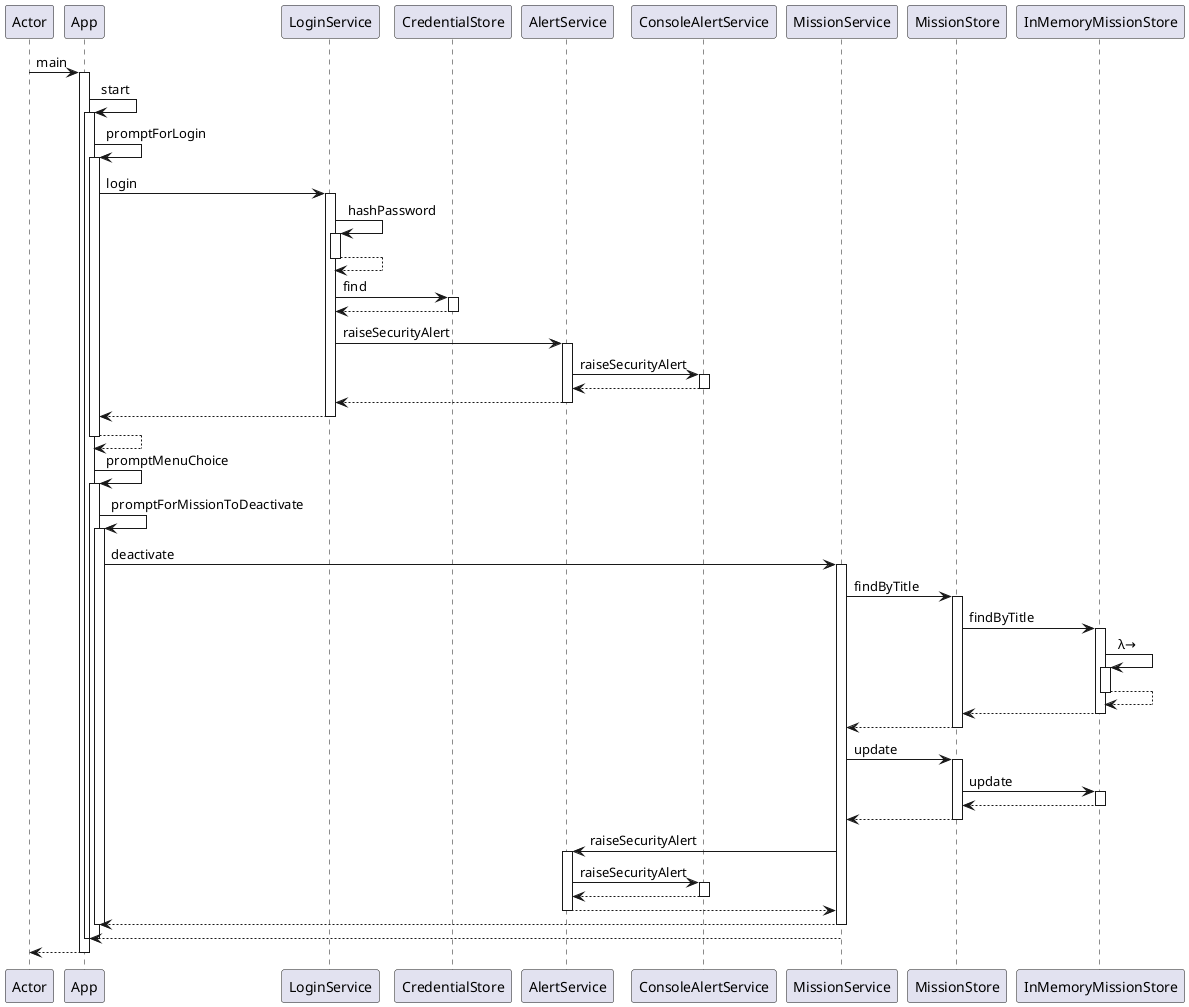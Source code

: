 @startuml
participant Actor
Actor -> App : main
activate App
App -> App : start
activate App
App -> App : promptForLogin
activate App
App -> LoginService : login
activate LoginService
LoginService -> LoginService : hashPassword
activate LoginService
LoginService --> LoginService
deactivate LoginService
LoginService -> CredentialStore : find
activate CredentialStore
CredentialStore --> LoginService
deactivate CredentialStore
LoginService -> AlertService : raiseSecurityAlert
activate AlertService
AlertService -> ConsoleAlertService : raiseSecurityAlert
activate ConsoleAlertService
ConsoleAlertService --> AlertService
deactivate ConsoleAlertService
AlertService --> LoginService
deactivate AlertService
LoginService --> App
deactivate LoginService
App --> App
deactivate App
App -> App : promptMenuChoice
activate App
App -> App : promptForMissionToDeactivate
activate App
App -> MissionService : deactivate
activate MissionService
MissionService -> MissionStore : findByTitle
activate MissionStore
MissionStore -> InMemoryMissionStore : findByTitle
activate InMemoryMissionStore
InMemoryMissionStore -> InMemoryMissionStore : λ→
activate InMemoryMissionStore
InMemoryMissionStore --> InMemoryMissionStore
deactivate InMemoryMissionStore
InMemoryMissionStore --> MissionStore
deactivate InMemoryMissionStore
MissionStore --> MissionService
deactivate MissionStore
MissionService -> MissionStore : update
activate MissionStore
MissionStore -> InMemoryMissionStore : update
activate InMemoryMissionStore
InMemoryMissionStore --> MissionStore
deactivate InMemoryMissionStore
MissionStore --> MissionService
deactivate MissionStore
MissionService -> AlertService : raiseSecurityAlert
activate AlertService
AlertService -> ConsoleAlertService : raiseSecurityAlert
activate ConsoleAlertService
ConsoleAlertService --> AlertService
deactivate ConsoleAlertService
AlertService --> MissionService
deactivate AlertService
MissionService --> App
deactivate MissionService
deactivate App
MissionService --> App
deactivate App
deactivate App
return
@enduml